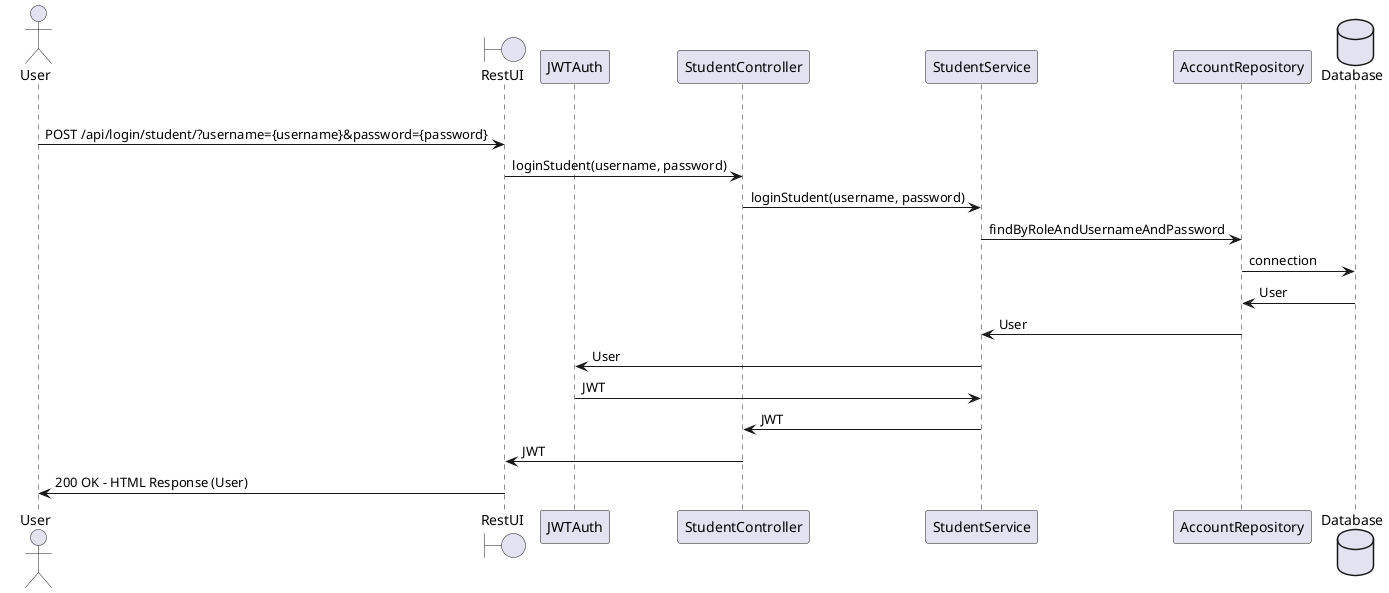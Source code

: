 @startuml
actor User
boundary RestUI
participant JWTAuth
participant StudentController
participant StudentService
participant AccountRepository
database Database

group User/Student Login
User -> RestUI : POST /api/login/student/?username={username}&password={password}
RestUI -> StudentController : loginStudent(username, password)
StudentController -> StudentService :loginStudent(username, password)
StudentService -> AccountRepository : findByRoleAndUsernameAndPassword
AccountRepository -> Database : connection
Database -> AccountRepository : User
AccountRepository -> StudentService : User
StudentService -> JWTAuth : User
JWTAuth -> StudentService : JWT
StudentService -> StudentController : JWT
StudentController -> RestUI : JWT
RestUI -> User : 200 OK - HTML Response (User)
@enduml